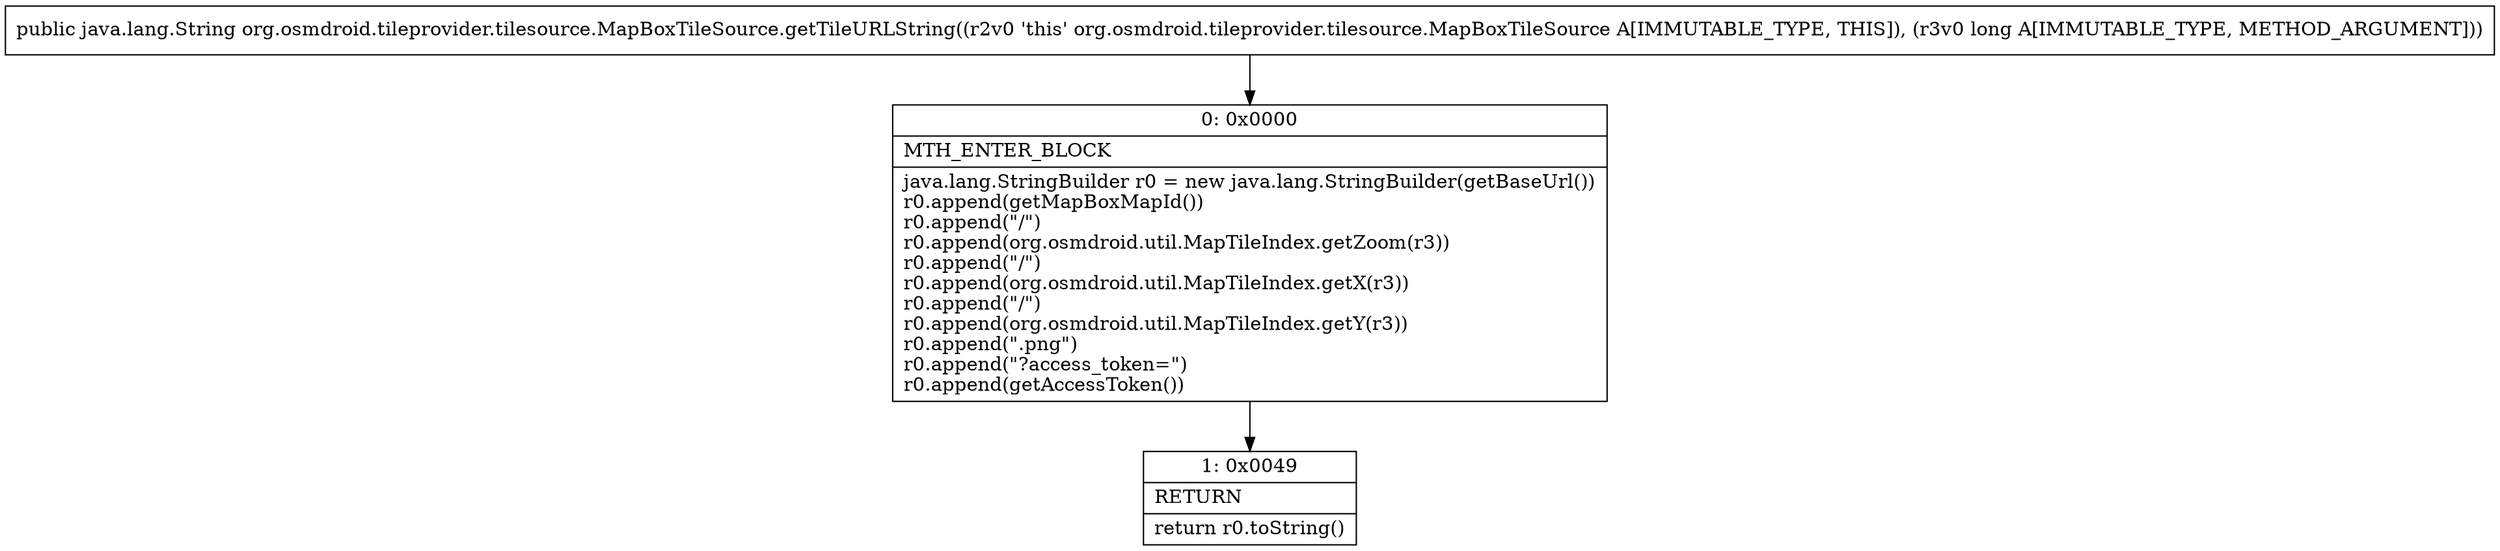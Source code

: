 digraph "CFG fororg.osmdroid.tileprovider.tilesource.MapBoxTileSource.getTileURLString(J)Ljava\/lang\/String;" {
Node_0 [shape=record,label="{0\:\ 0x0000|MTH_ENTER_BLOCK\l|java.lang.StringBuilder r0 = new java.lang.StringBuilder(getBaseUrl())\lr0.append(getMapBoxMapId())\lr0.append(\"\/\")\lr0.append(org.osmdroid.util.MapTileIndex.getZoom(r3))\lr0.append(\"\/\")\lr0.append(org.osmdroid.util.MapTileIndex.getX(r3))\lr0.append(\"\/\")\lr0.append(org.osmdroid.util.MapTileIndex.getY(r3))\lr0.append(\".png\")\lr0.append(\"?access_token=\")\lr0.append(getAccessToken())\l}"];
Node_1 [shape=record,label="{1\:\ 0x0049|RETURN\l|return r0.toString()\l}"];
MethodNode[shape=record,label="{public java.lang.String org.osmdroid.tileprovider.tilesource.MapBoxTileSource.getTileURLString((r2v0 'this' org.osmdroid.tileprovider.tilesource.MapBoxTileSource A[IMMUTABLE_TYPE, THIS]), (r3v0 long A[IMMUTABLE_TYPE, METHOD_ARGUMENT])) }"];
MethodNode -> Node_0;
Node_0 -> Node_1;
}

